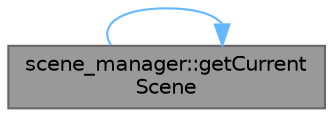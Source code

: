 digraph "scene_manager::getCurrentScene"
{
 // LATEX_PDF_SIZE
  bgcolor="transparent";
  edge [fontname=Helvetica,fontsize=10,labelfontname=Helvetica,labelfontsize=10];
  node [fontname=Helvetica,fontsize=10,shape=box,height=0.2,width=0.4];
  rankdir="LR";
  Node1 [id="Node000001",label="scene_manager::getCurrent\lScene",height=0.2,width=0.4,color="gray40", fillcolor="grey60", style="filled", fontcolor="black",tooltip="Retrieves the currently active scene."];
  Node1 -> Node1 [id="edge1_Node000001_Node000001",color="steelblue1",style="solid",tooltip=" "];
}
